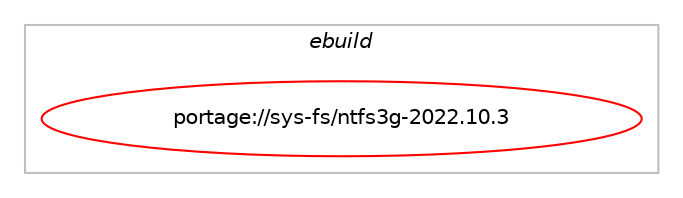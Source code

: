 digraph prolog {

# *************
# Graph options
# *************

newrank=true;
concentrate=true;
compound=true;
graph [rankdir=LR,fontname=Helvetica,fontsize=10,ranksep=1.5];#, ranksep=2.5, nodesep=0.2];
edge  [arrowhead=vee];
node  [fontname=Helvetica,fontsize=10];

# **********
# The ebuild
# **********

subgraph cluster_leftcol {
color=gray;
label=<<i>ebuild</i>>;
id [label="portage://sys-fs/ntfs3g-2022.10.3", color=red, width=4, href="../sys-fs/ntfs3g-2022.10.3.svg"];
}

# ****************
# The dependencies
# ****************

subgraph cluster_midcol {
color=gray;
label=<<i>dependencies</i>>;
subgraph cluster_compile {
fillcolor="#eeeeee";
style=filled;
label=<<i>compile</i>>;
# *** BEGIN UNKNOWN DEPENDENCY TYPE (TODO) ***
# id -> equal(use_conditional_group(positive,ntfsdecrypt,portage://sys-fs/ntfs3g-2022.10.3,[package_dependency(portage://sys-fs/ntfs3g-2022.10.3,install,no,dev-libs,libgcrypt,greaterequal,[1.2.2,,,1.2.2],[slot(0)],[]),package_dependency(portage://sys-fs/ntfs3g-2022.10.3,install,no,net-libs,gnutls,greaterequal,[1.4.4,,,1.4.4],[],[])]))
# *** END UNKNOWN DEPENDENCY TYPE (TODO) ***

# *** BEGIN UNKNOWN DEPENDENCY TYPE (TODO) ***
# id -> equal(package_dependency(portage://sys-fs/ntfs3g-2022.10.3,install,no,sys-apps,attr,none,[,,],[],[]))
# *** END UNKNOWN DEPENDENCY TYPE (TODO) ***

# *** BEGIN UNKNOWN DEPENDENCY TYPE (TODO) ***
# id -> equal(package_dependency(portage://sys-fs/ntfs3g-2022.10.3,install,no,sys-apps,util-linux,none,[,,],[slot(0),equal],[]))
# *** END UNKNOWN DEPENDENCY TYPE (TODO) ***

}
subgraph cluster_compileandrun {
fillcolor="#eeeeee";
style=filled;
label=<<i>compile and run</i>>;
}
subgraph cluster_run {
fillcolor="#eeeeee";
style=filled;
label=<<i>run</i>>;
# *** BEGIN UNKNOWN DEPENDENCY TYPE (TODO) ***
# id -> equal(use_conditional_group(positive,ntfsdecrypt,portage://sys-fs/ntfs3g-2022.10.3,[package_dependency(portage://sys-fs/ntfs3g-2022.10.3,run,no,dev-libs,libgcrypt,greaterequal,[1.2.2,,,1.2.2],[slot(0)],[]),package_dependency(portage://sys-fs/ntfs3g-2022.10.3,run,no,net-libs,gnutls,greaterequal,[1.4.4,,,1.4.4],[],[])]))
# *** END UNKNOWN DEPENDENCY TYPE (TODO) ***

# *** BEGIN UNKNOWN DEPENDENCY TYPE (TODO) ***
# id -> equal(package_dependency(portage://sys-fs/ntfs3g-2022.10.3,run,no,sys-apps,util-linux,none,[,,],[slot(0),equal],[]))
# *** END UNKNOWN DEPENDENCY TYPE (TODO) ***

}
}

# **************
# The candidates
# **************

subgraph cluster_choices {
rank=same;
color=gray;
label=<<i>candidates</i>>;

}

}
